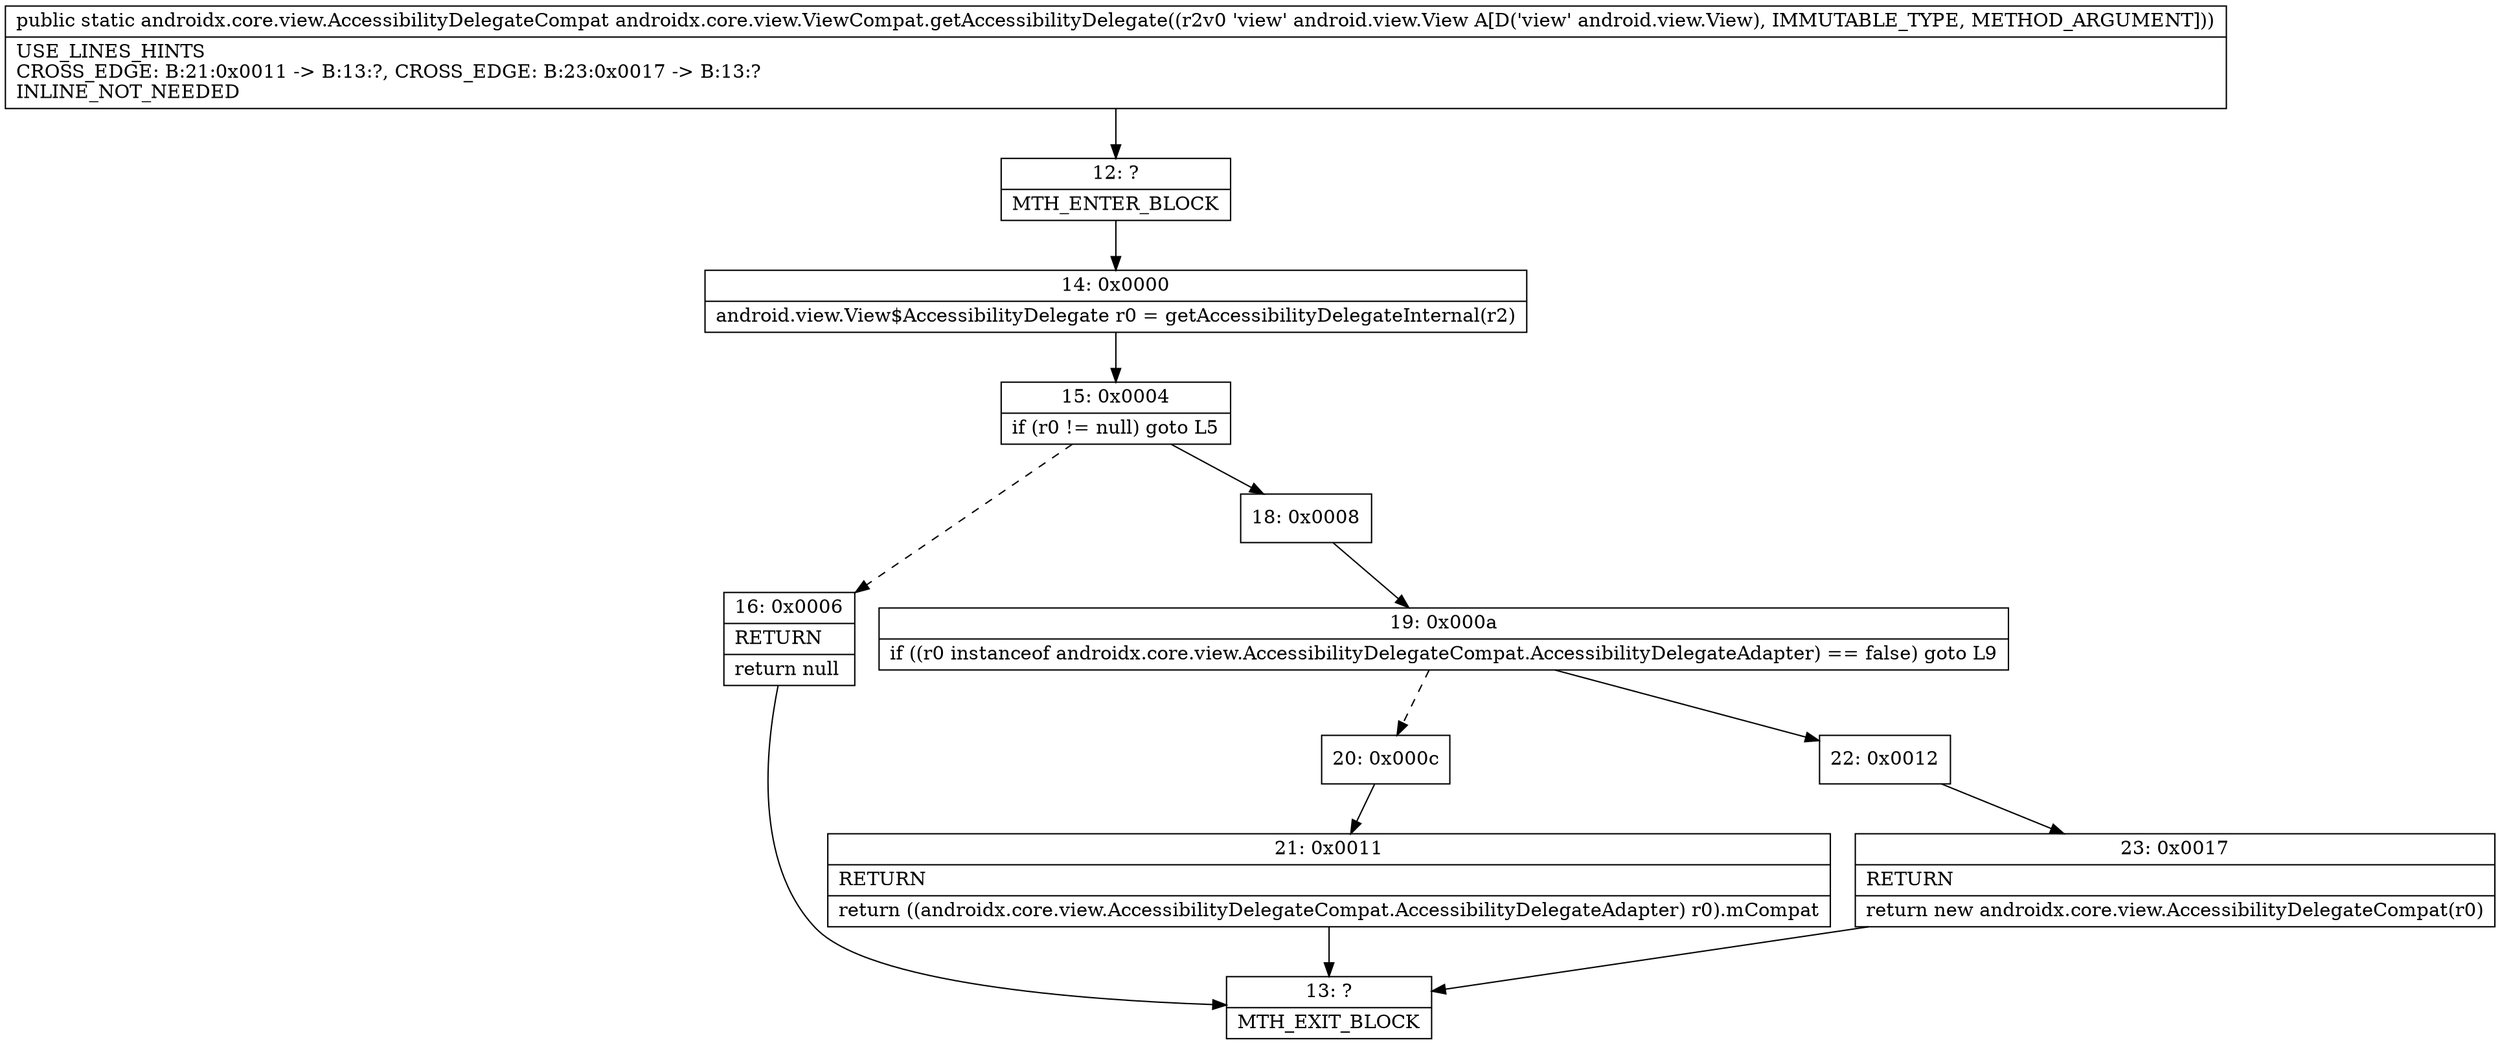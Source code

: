digraph "CFG forandroidx.core.view.ViewCompat.getAccessibilityDelegate(Landroid\/view\/View;)Landroidx\/core\/view\/AccessibilityDelegateCompat;" {
Node_12 [shape=record,label="{12\:\ ?|MTH_ENTER_BLOCK\l}"];
Node_14 [shape=record,label="{14\:\ 0x0000|android.view.View$AccessibilityDelegate r0 = getAccessibilityDelegateInternal(r2)\l}"];
Node_15 [shape=record,label="{15\:\ 0x0004|if (r0 != null) goto L5\l}"];
Node_16 [shape=record,label="{16\:\ 0x0006|RETURN\l|return null\l}"];
Node_13 [shape=record,label="{13\:\ ?|MTH_EXIT_BLOCK\l}"];
Node_18 [shape=record,label="{18\:\ 0x0008}"];
Node_19 [shape=record,label="{19\:\ 0x000a|if ((r0 instanceof androidx.core.view.AccessibilityDelegateCompat.AccessibilityDelegateAdapter) == false) goto L9\l}"];
Node_20 [shape=record,label="{20\:\ 0x000c}"];
Node_21 [shape=record,label="{21\:\ 0x0011|RETURN\l|return ((androidx.core.view.AccessibilityDelegateCompat.AccessibilityDelegateAdapter) r0).mCompat\l}"];
Node_22 [shape=record,label="{22\:\ 0x0012}"];
Node_23 [shape=record,label="{23\:\ 0x0017|RETURN\l|return new androidx.core.view.AccessibilityDelegateCompat(r0)\l}"];
MethodNode[shape=record,label="{public static androidx.core.view.AccessibilityDelegateCompat androidx.core.view.ViewCompat.getAccessibilityDelegate((r2v0 'view' android.view.View A[D('view' android.view.View), IMMUTABLE_TYPE, METHOD_ARGUMENT]))  | USE_LINES_HINTS\lCROSS_EDGE: B:21:0x0011 \-\> B:13:?, CROSS_EDGE: B:23:0x0017 \-\> B:13:?\lINLINE_NOT_NEEDED\l}"];
MethodNode -> Node_12;Node_12 -> Node_14;
Node_14 -> Node_15;
Node_15 -> Node_16[style=dashed];
Node_15 -> Node_18;
Node_16 -> Node_13;
Node_18 -> Node_19;
Node_19 -> Node_20[style=dashed];
Node_19 -> Node_22;
Node_20 -> Node_21;
Node_21 -> Node_13;
Node_22 -> Node_23;
Node_23 -> Node_13;
}

